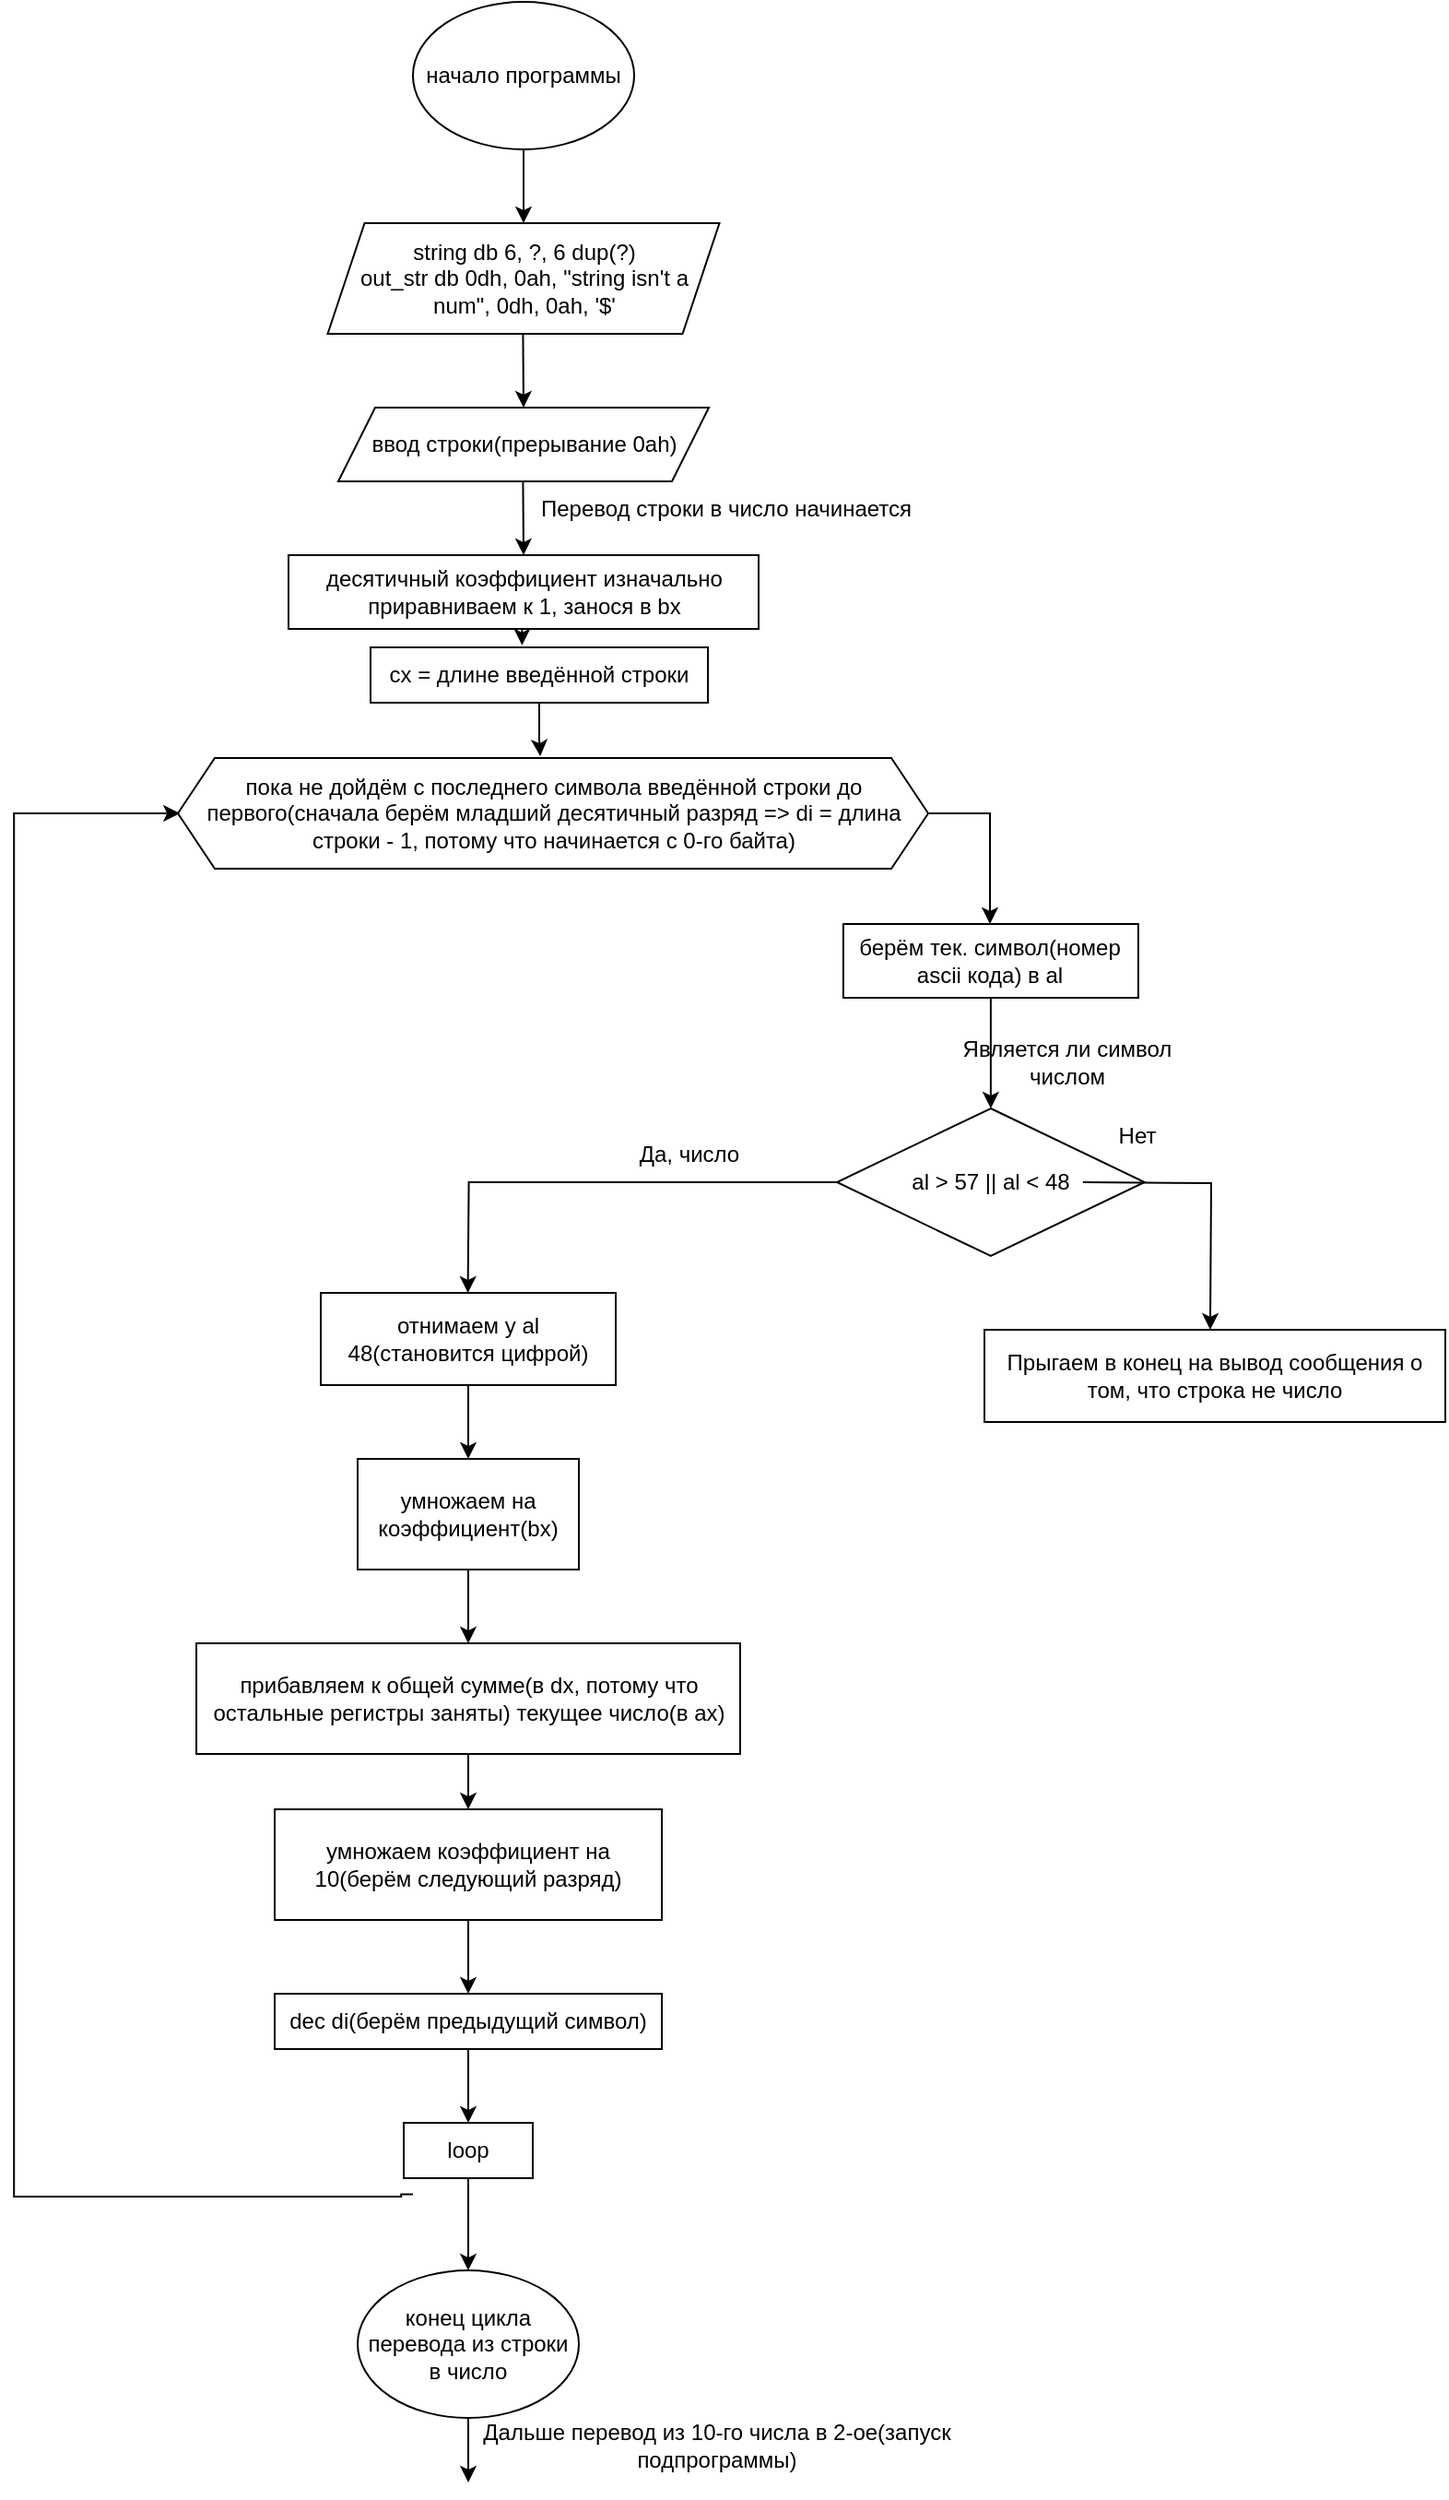 <mxfile version="26.0.10">
  <diagram id="C5RBs43oDa-KdzZeNtuy" name="Page-1">
    <mxGraphModel dx="481" dy="423" grid="1" gridSize="10" guides="1" tooltips="1" connect="1" arrows="1" fold="1" page="1" pageScale="1" pageWidth="827" pageHeight="1169" math="0" shadow="0">
      <root>
        <mxCell id="WIyWlLk6GJQsqaUBKTNV-0" />
        <mxCell id="WIyWlLk6GJQsqaUBKTNV-1" parent="WIyWlLk6GJQsqaUBKTNV-0" />
        <mxCell id="ezsCKuzCL39npm8rFLfG-0" value="&lt;div&gt;начало программы&lt;/div&gt;" style="ellipse;whiteSpace=wrap;html=1;" vertex="1" parent="WIyWlLk6GJQsqaUBKTNV-1">
          <mxGeometry x="360" y="40" width="120" height="80" as="geometry" />
        </mxCell>
        <mxCell id="ezsCKuzCL39npm8rFLfG-1" value="" style="endArrow=classic;html=1;rounded=0;" edge="1" parent="WIyWlLk6GJQsqaUBKTNV-1">
          <mxGeometry width="50" height="50" relative="1" as="geometry">
            <mxPoint x="420" y="120" as="sourcePoint" />
            <mxPoint x="420" y="160" as="targetPoint" />
          </mxGeometry>
        </mxCell>
        <mxCell id="ezsCKuzCL39npm8rFLfG-2" value="&lt;div&gt;string db 6, ?, 6 dup(?)&lt;/div&gt;&lt;div&gt;out_str db 0dh, 0ah, &quot;string isn&#39;t a num&quot;, 0dh, 0ah, &#39;$&#39;&lt;/div&gt;" style="shape=parallelogram;perimeter=parallelogramPerimeter;whiteSpace=wrap;html=1;fixedSize=1;" vertex="1" parent="WIyWlLk6GJQsqaUBKTNV-1">
          <mxGeometry x="313.75" y="160" width="212.5" height="60" as="geometry" />
        </mxCell>
        <mxCell id="ezsCKuzCL39npm8rFLfG-3" value="" style="endArrow=classic;html=1;rounded=0;" edge="1" parent="WIyWlLk6GJQsqaUBKTNV-1">
          <mxGeometry width="50" height="50" relative="1" as="geometry">
            <mxPoint x="419.71" y="220" as="sourcePoint" />
            <mxPoint x="420" y="260" as="targetPoint" />
          </mxGeometry>
        </mxCell>
        <mxCell id="ezsCKuzCL39npm8rFLfG-5" value="ввод строки(прерывание 0ah)" style="shape=parallelogram;perimeter=parallelogramPerimeter;whiteSpace=wrap;html=1;fixedSize=1;" vertex="1" parent="WIyWlLk6GJQsqaUBKTNV-1">
          <mxGeometry x="319.5" y="260" width="201" height="40" as="geometry" />
        </mxCell>
        <mxCell id="ezsCKuzCL39npm8rFLfG-6" value="" style="endArrow=classic;html=1;rounded=0;" edge="1" parent="WIyWlLk6GJQsqaUBKTNV-1">
          <mxGeometry width="50" height="50" relative="1" as="geometry">
            <mxPoint x="419.71" y="300" as="sourcePoint" />
            <mxPoint x="420" y="340" as="targetPoint" />
          </mxGeometry>
        </mxCell>
        <mxCell id="ezsCKuzCL39npm8rFLfG-7" value="Перевод строки в число начинается" style="text;html=1;align=center;verticalAlign=middle;whiteSpace=wrap;rounded=0;" vertex="1" parent="WIyWlLk6GJQsqaUBKTNV-1">
          <mxGeometry x="419.5" y="300" width="220" height="30" as="geometry" />
        </mxCell>
        <mxCell id="ezsCKuzCL39npm8rFLfG-43" style="edgeStyle=orthogonalEdgeStyle;rounded=0;orthogonalLoop=1;jettySize=auto;html=1;entryX=0.5;entryY=0;entryDx=0;entryDy=0;exitX=1;exitY=0.5;exitDx=0;exitDy=0;" edge="1" parent="WIyWlLk6GJQsqaUBKTNV-1" source="ezsCKuzCL39npm8rFLfG-8" target="ezsCKuzCL39npm8rFLfG-10">
          <mxGeometry relative="1" as="geometry">
            <Array as="points">
              <mxPoint x="673" y="480" />
              <mxPoint x="673" y="540" />
            </Array>
          </mxGeometry>
        </mxCell>
        <mxCell id="ezsCKuzCL39npm8rFLfG-8" value="пока не дойдём с последнего символа введённой строки до первого(сначала берём младший десятичный разряд =&amp;gt; di = длина строки - 1, потому что начинается с 0-го байта)" style="shape=hexagon;perimeter=hexagonPerimeter2;whiteSpace=wrap;html=1;fixedSize=1;" vertex="1" parent="WIyWlLk6GJQsqaUBKTNV-1">
          <mxGeometry x="232.5" y="450" width="407" height="60" as="geometry" />
        </mxCell>
        <mxCell id="ezsCKuzCL39npm8rFLfG-37" style="edgeStyle=orthogonalEdgeStyle;rounded=0;orthogonalLoop=1;jettySize=auto;html=1;entryX=0.5;entryY=0;entryDx=0;entryDy=0;" edge="1" parent="WIyWlLk6GJQsqaUBKTNV-1" source="ezsCKuzCL39npm8rFLfG-10" target="ezsCKuzCL39npm8rFLfG-12">
          <mxGeometry relative="1" as="geometry" />
        </mxCell>
        <mxCell id="ezsCKuzCL39npm8rFLfG-10" value="берём тек. символ(номер ascii кода) в al" style="rounded=0;whiteSpace=wrap;html=1;" vertex="1" parent="WIyWlLk6GJQsqaUBKTNV-1">
          <mxGeometry x="593.44" y="540" width="160" height="40" as="geometry" />
        </mxCell>
        <mxCell id="ezsCKuzCL39npm8rFLfG-23" style="edgeStyle=orthogonalEdgeStyle;rounded=0;orthogonalLoop=1;jettySize=auto;html=1;" edge="1" parent="WIyWlLk6GJQsqaUBKTNV-1" source="ezsCKuzCL39npm8rFLfG-12">
          <mxGeometry relative="1" as="geometry">
            <mxPoint x="389.786" y="740" as="targetPoint" />
          </mxGeometry>
        </mxCell>
        <mxCell id="ezsCKuzCL39npm8rFLfG-12" value="al &amp;gt; 57 || al &amp;lt; 48" style="rhombus;whiteSpace=wrap;html=1;" vertex="1" parent="WIyWlLk6GJQsqaUBKTNV-1">
          <mxGeometry x="590" y="640" width="166.87" height="80" as="geometry" />
        </mxCell>
        <mxCell id="ezsCKuzCL39npm8rFLfG-15" value="Является ли символ числом" style="text;html=1;align=center;verticalAlign=middle;whiteSpace=wrap;rounded=0;" vertex="1" parent="WIyWlLk6GJQsqaUBKTNV-1">
          <mxGeometry x="639.5" y="600" width="150" height="30" as="geometry" />
        </mxCell>
        <mxCell id="ezsCKuzCL39npm8rFLfG-18" value="Нет" style="text;html=1;align=center;verticalAlign=middle;whiteSpace=wrap;rounded=0;" vertex="1" parent="WIyWlLk6GJQsqaUBKTNV-1">
          <mxGeometry x="723.43" y="640" width="60" height="30" as="geometry" />
        </mxCell>
        <mxCell id="ezsCKuzCL39npm8rFLfG-19" value="Прыгаем в конец на вывод сообщения о том, что строка не число" style="rounded=0;whiteSpace=wrap;html=1;" vertex="1" parent="WIyWlLk6GJQsqaUBKTNV-1">
          <mxGeometry x="670" y="760" width="250" height="50" as="geometry" />
        </mxCell>
        <mxCell id="ezsCKuzCL39npm8rFLfG-24" value="Да, число" style="text;html=1;align=center;verticalAlign=middle;whiteSpace=wrap;rounded=0;" vertex="1" parent="WIyWlLk6GJQsqaUBKTNV-1">
          <mxGeometry x="480" y="650" width="60" height="30" as="geometry" />
        </mxCell>
        <mxCell id="ezsCKuzCL39npm8rFLfG-25" value="десятичный коэффициент изначально приравниваем к 1, занося в bx" style="rounded=0;whiteSpace=wrap;html=1;" vertex="1" parent="WIyWlLk6GJQsqaUBKTNV-1">
          <mxGeometry x="292.5" y="340" width="255" height="40" as="geometry" />
        </mxCell>
        <mxCell id="ezsCKuzCL39npm8rFLfG-29" style="edgeStyle=orthogonalEdgeStyle;rounded=0;orthogonalLoop=1;jettySize=auto;html=1;" edge="1" parent="WIyWlLk6GJQsqaUBKTNV-1" source="ezsCKuzCL39npm8rFLfG-28" target="ezsCKuzCL39npm8rFLfG-30">
          <mxGeometry relative="1" as="geometry">
            <mxPoint x="390" y="840" as="targetPoint" />
          </mxGeometry>
        </mxCell>
        <mxCell id="ezsCKuzCL39npm8rFLfG-28" value="отнимаем у al 48(становится цифрой)" style="rounded=0;whiteSpace=wrap;html=1;" vertex="1" parent="WIyWlLk6GJQsqaUBKTNV-1">
          <mxGeometry x="310" y="740" width="160" height="50" as="geometry" />
        </mxCell>
        <mxCell id="ezsCKuzCL39npm8rFLfG-31" style="edgeStyle=orthogonalEdgeStyle;rounded=0;orthogonalLoop=1;jettySize=auto;html=1;" edge="1" parent="WIyWlLk6GJQsqaUBKTNV-1" source="ezsCKuzCL39npm8rFLfG-30" target="ezsCKuzCL39npm8rFLfG-32">
          <mxGeometry relative="1" as="geometry">
            <mxPoint x="390" y="940" as="targetPoint" />
          </mxGeometry>
        </mxCell>
        <mxCell id="ezsCKuzCL39npm8rFLfG-30" value="умножаем на коэффициент(bx)" style="rounded=0;whiteSpace=wrap;html=1;" vertex="1" parent="WIyWlLk6GJQsqaUBKTNV-1">
          <mxGeometry x="330" y="830" width="120" height="60" as="geometry" />
        </mxCell>
        <mxCell id="ezsCKuzCL39npm8rFLfG-33" style="edgeStyle=orthogonalEdgeStyle;rounded=0;orthogonalLoop=1;jettySize=auto;html=1;" edge="1" parent="WIyWlLk6GJQsqaUBKTNV-1" source="ezsCKuzCL39npm8rFLfG-32" target="ezsCKuzCL39npm8rFLfG-34">
          <mxGeometry relative="1" as="geometry">
            <mxPoint x="390" y="1030" as="targetPoint" />
          </mxGeometry>
        </mxCell>
        <mxCell id="ezsCKuzCL39npm8rFLfG-32" value="прибавляем к общей сумме(в dx, потому что остальные регистры заняты) текущее число(в ax)" style="rounded=0;whiteSpace=wrap;html=1;" vertex="1" parent="WIyWlLk6GJQsqaUBKTNV-1">
          <mxGeometry x="242.5" y="930" width="295" height="60" as="geometry" />
        </mxCell>
        <mxCell id="ezsCKuzCL39npm8rFLfG-39" style="edgeStyle=orthogonalEdgeStyle;rounded=0;orthogonalLoop=1;jettySize=auto;html=1;" edge="1" parent="WIyWlLk6GJQsqaUBKTNV-1" source="ezsCKuzCL39npm8rFLfG-34" target="ezsCKuzCL39npm8rFLfG-41">
          <mxGeometry relative="1" as="geometry">
            <mxPoint x="390" y="1130" as="targetPoint" />
          </mxGeometry>
        </mxCell>
        <mxCell id="ezsCKuzCL39npm8rFLfG-34" value="умножаем коэффициент на 10(берём следующий разряд)" style="rounded=0;whiteSpace=wrap;html=1;" vertex="1" parent="WIyWlLk6GJQsqaUBKTNV-1">
          <mxGeometry x="285" y="1020" width="210" height="60" as="geometry" />
        </mxCell>
        <mxCell id="ezsCKuzCL39npm8rFLfG-38" style="edgeStyle=orthogonalEdgeStyle;rounded=0;orthogonalLoop=1;jettySize=auto;html=1;" edge="1" parent="WIyWlLk6GJQsqaUBKTNV-1">
          <mxGeometry relative="1" as="geometry">
            <mxPoint x="723.434" y="680.002" as="sourcePoint" />
            <mxPoint x="792.467" y="760" as="targetPoint" />
          </mxGeometry>
        </mxCell>
        <mxCell id="ezsCKuzCL39npm8rFLfG-42" style="edgeStyle=orthogonalEdgeStyle;rounded=0;orthogonalLoop=1;jettySize=auto;html=1;exitX=0.02;exitY=0.626;exitDx=0;exitDy=0;exitPerimeter=0;" edge="1" parent="WIyWlLk6GJQsqaUBKTNV-1">
          <mxGeometry relative="1" as="geometry">
            <mxPoint x="360" y="1228.81" as="sourcePoint" />
            <mxPoint x="233.6" y="480.03" as="targetPoint" />
            <Array as="points">
              <mxPoint x="353.6" y="1229.03" />
              <mxPoint x="143.6" y="1230.03" />
              <mxPoint x="143.6" y="480.03" />
            </Array>
          </mxGeometry>
        </mxCell>
        <mxCell id="ezsCKuzCL39npm8rFLfG-44" style="edgeStyle=orthogonalEdgeStyle;rounded=0;orthogonalLoop=1;jettySize=auto;html=1;" edge="1" parent="WIyWlLk6GJQsqaUBKTNV-1" source="ezsCKuzCL39npm8rFLfG-41" target="ezsCKuzCL39npm8rFLfG-45">
          <mxGeometry relative="1" as="geometry">
            <mxPoint x="390" y="1220" as="targetPoint" />
          </mxGeometry>
        </mxCell>
        <mxCell id="ezsCKuzCL39npm8rFLfG-41" value="dec di(берём предыдущий символ)" style="rounded=0;whiteSpace=wrap;html=1;" vertex="1" parent="WIyWlLk6GJQsqaUBKTNV-1">
          <mxGeometry x="285" y="1120" width="210" height="30" as="geometry" />
        </mxCell>
        <mxCell id="ezsCKuzCL39npm8rFLfG-47" style="edgeStyle=orthogonalEdgeStyle;rounded=0;orthogonalLoop=1;jettySize=auto;html=1;" edge="1" parent="WIyWlLk6GJQsqaUBKTNV-1" source="ezsCKuzCL39npm8rFLfG-45">
          <mxGeometry relative="1" as="geometry">
            <mxPoint x="390" y="1270" as="targetPoint" />
          </mxGeometry>
        </mxCell>
        <mxCell id="ezsCKuzCL39npm8rFLfG-45" value="loop" style="rounded=0;whiteSpace=wrap;html=1;" vertex="1" parent="WIyWlLk6GJQsqaUBKTNV-1">
          <mxGeometry x="355" y="1190" width="70" height="30" as="geometry" />
        </mxCell>
        <mxCell id="ezsCKuzCL39npm8rFLfG-49" style="edgeStyle=orthogonalEdgeStyle;rounded=0;orthogonalLoop=1;jettySize=auto;html=1;" edge="1" parent="WIyWlLk6GJQsqaUBKTNV-1" source="ezsCKuzCL39npm8rFLfG-48">
          <mxGeometry relative="1" as="geometry">
            <mxPoint x="390" y="1385" as="targetPoint" />
          </mxGeometry>
        </mxCell>
        <mxCell id="ezsCKuzCL39npm8rFLfG-48" value="конец цикла перевода из строки в число" style="ellipse;whiteSpace=wrap;html=1;" vertex="1" parent="WIyWlLk6GJQsqaUBKTNV-1">
          <mxGeometry x="330" y="1270" width="120" height="80" as="geometry" />
        </mxCell>
        <mxCell id="ezsCKuzCL39npm8rFLfG-51" value="Дальше перевод из 10-го числа в 2-ое(запуск подпрограммы)" style="text;html=1;align=center;verticalAlign=middle;whiteSpace=wrap;rounded=0;" vertex="1" parent="WIyWlLk6GJQsqaUBKTNV-1">
          <mxGeometry x="380" y="1340" width="290" height="50" as="geometry" />
        </mxCell>
        <mxCell id="ezsCKuzCL39npm8rFLfG-52" value="cx = длине введённой строки" style="rounded=0;whiteSpace=wrap;html=1;" vertex="1" parent="WIyWlLk6GJQsqaUBKTNV-1">
          <mxGeometry x="337" y="390" width="183" height="30" as="geometry" />
        </mxCell>
        <mxCell id="ezsCKuzCL39npm8rFLfG-55" style="edgeStyle=orthogonalEdgeStyle;rounded=0;orthogonalLoop=1;jettySize=auto;html=1;entryX=0.449;entryY=-0.036;entryDx=0;entryDy=0;entryPerimeter=0;" edge="1" parent="WIyWlLk6GJQsqaUBKTNV-1" source="ezsCKuzCL39npm8rFLfG-25" target="ezsCKuzCL39npm8rFLfG-52">
          <mxGeometry relative="1" as="geometry">
            <Array as="points">
              <mxPoint x="420" y="389" />
            </Array>
          </mxGeometry>
        </mxCell>
        <mxCell id="ezsCKuzCL39npm8rFLfG-59" style="edgeStyle=orthogonalEdgeStyle;rounded=0;orthogonalLoop=1;jettySize=auto;html=1;entryX=0.483;entryY=-0.017;entryDx=0;entryDy=0;entryPerimeter=0;" edge="1" parent="WIyWlLk6GJQsqaUBKTNV-1" source="ezsCKuzCL39npm8rFLfG-52" target="ezsCKuzCL39npm8rFLfG-8">
          <mxGeometry relative="1" as="geometry" />
        </mxCell>
      </root>
    </mxGraphModel>
  </diagram>
</mxfile>

